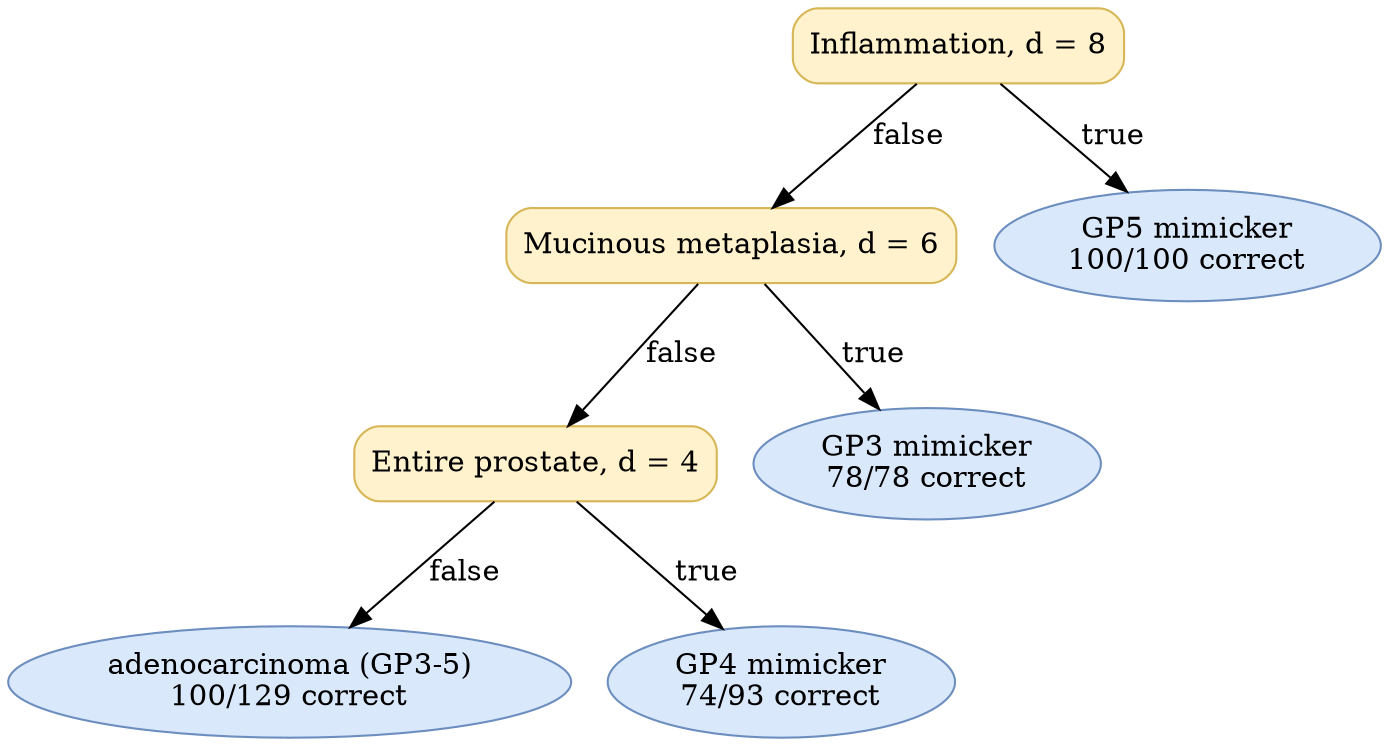 digraph "DT" {
fontname="Times-Roman";
label="";
node [fontname="Times-Roman"];
Node1 [color="#D6B656", fillcolor="#FFF2CC", label="Inflammation, d = 8", shape="box", style="rounded,filled"];
Node2 [color="#D6B656", fillcolor="#FFF2CC", label="Mucinous metaplasia, d = 6", shape="box", style="rounded,filled"];
Node3 [color="#D6B656", fillcolor="#FFF2CC", label="Entire prostate, d = 4", shape="box", style="rounded,filled"];
Node4 [color="#6C8EBF", fillcolor="#DAE8FC", label=<adenocarcinoma (GP3-5)<br/>100/129 correct>, shape="ellipse", style="rounded,filled"];
Node5 [color="#6C8EBF", fillcolor="#DAE8FC", label=<GP4 mimicker<br/>74/93 correct>, shape="ellipse", style="rounded,filled"];
Node6 [color="#6C8EBF", fillcolor="#DAE8FC", label=<GP3 mimicker<br/>78/78 correct>, shape="ellipse", style="rounded,filled"];
Node7 [color="#6C8EBF", fillcolor="#DAE8FC", label=<GP5 mimicker<br/>100/100 correct>, shape="ellipse", style="rounded,filled"];
Node1 -> Node2  [key=0, label="false"];
Node1 -> Node7  [key=0, label="true"];
Node2 -> Node3  [key=0, label="false"];
Node2 -> Node6  [key=0, label="true"];
Node3 -> Node4  [key=0, label="false"];
Node3 -> Node5  [key=0, label="true"];
}

